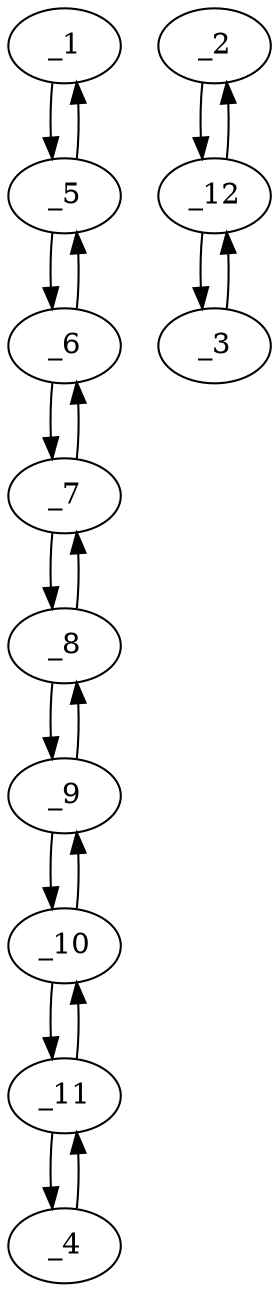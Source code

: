 digraph f1990_09 {
	_1	 [x="146.000000",
		y="110.000000"];
	_5	 [x="161.000000",
		y="116.000000"];
	_1 -> _5	 [angle="0.380506",
		orient="0.371391"];
	_2	 [x="225.000000",
		y="141.000000"];
	_12	 [x="220.000000",
		y="159.000000"];
	_2 -> _12	 [angle="1.841743",
		orient="0.963518"];
	_3	 [x="211.000000",
		y="179.000000"];
	_3 -> _12	 [angle="-1.147942",
		orient="-0.911922"];
	_4	 [x="166.000000",
		y="199.000000"];
	_11	 [x="173.000000",
		y="185.000000"];
	_4 -> _11	 [angle="-1.107149",
		orient="-0.894427"];
	_5 -> _1	 [angle="-2.761086",
		orient="-0.371391"];
	_6	 [x="176.000000",
		y="121.000000"];
	_5 -> _6	 [angle="0.321751",
		orient="0.316228"];
	_6 -> _5	 [angle="-2.819842",
		orient="-0.316228"];
	_7	 [x="187.000000",
		y="131.000000"];
	_6 -> _7	 [angle="0.737815",
		orient="0.672673"];
	_7 -> _6	 [angle="-2.403778",
		orient="-0.672673"];
	_8	 [x="194.000000",
		y="145.000000"];
	_7 -> _8	 [angle="1.107149",
		orient="0.894427"];
	_8 -> _7	 [angle="-2.034444",
		orient="-0.894427"];
	_9	 [x="190.000000",
		y="161.000000"];
	_8 -> _9	 [angle="1.815775",
		orient="0.970143"];
	_9 -> _8	 [angle="-1.325818",
		orient="-0.970143"];
	_10	 [x="178.000000",
		y="170.000000"];
	_9 -> _10	 [angle="2.498092",
		orient="0.600000"];
	_10 -> _9	 [angle="-0.643501",
		orient="-0.600000"];
	_10 -> _11	 [angle="1.892547",
		orient="0.948683"];
	_11 -> _4	 [angle="2.034444",
		orient="0.894427"];
	_11 -> _10	 [angle="-1.249046",
		orient="-0.948683"];
	_12 -> _2	 [angle="-1.299849",
		orient="-0.963518"];
	_12 -> _3	 [angle="1.993650",
		orient="0.911922"];
}
